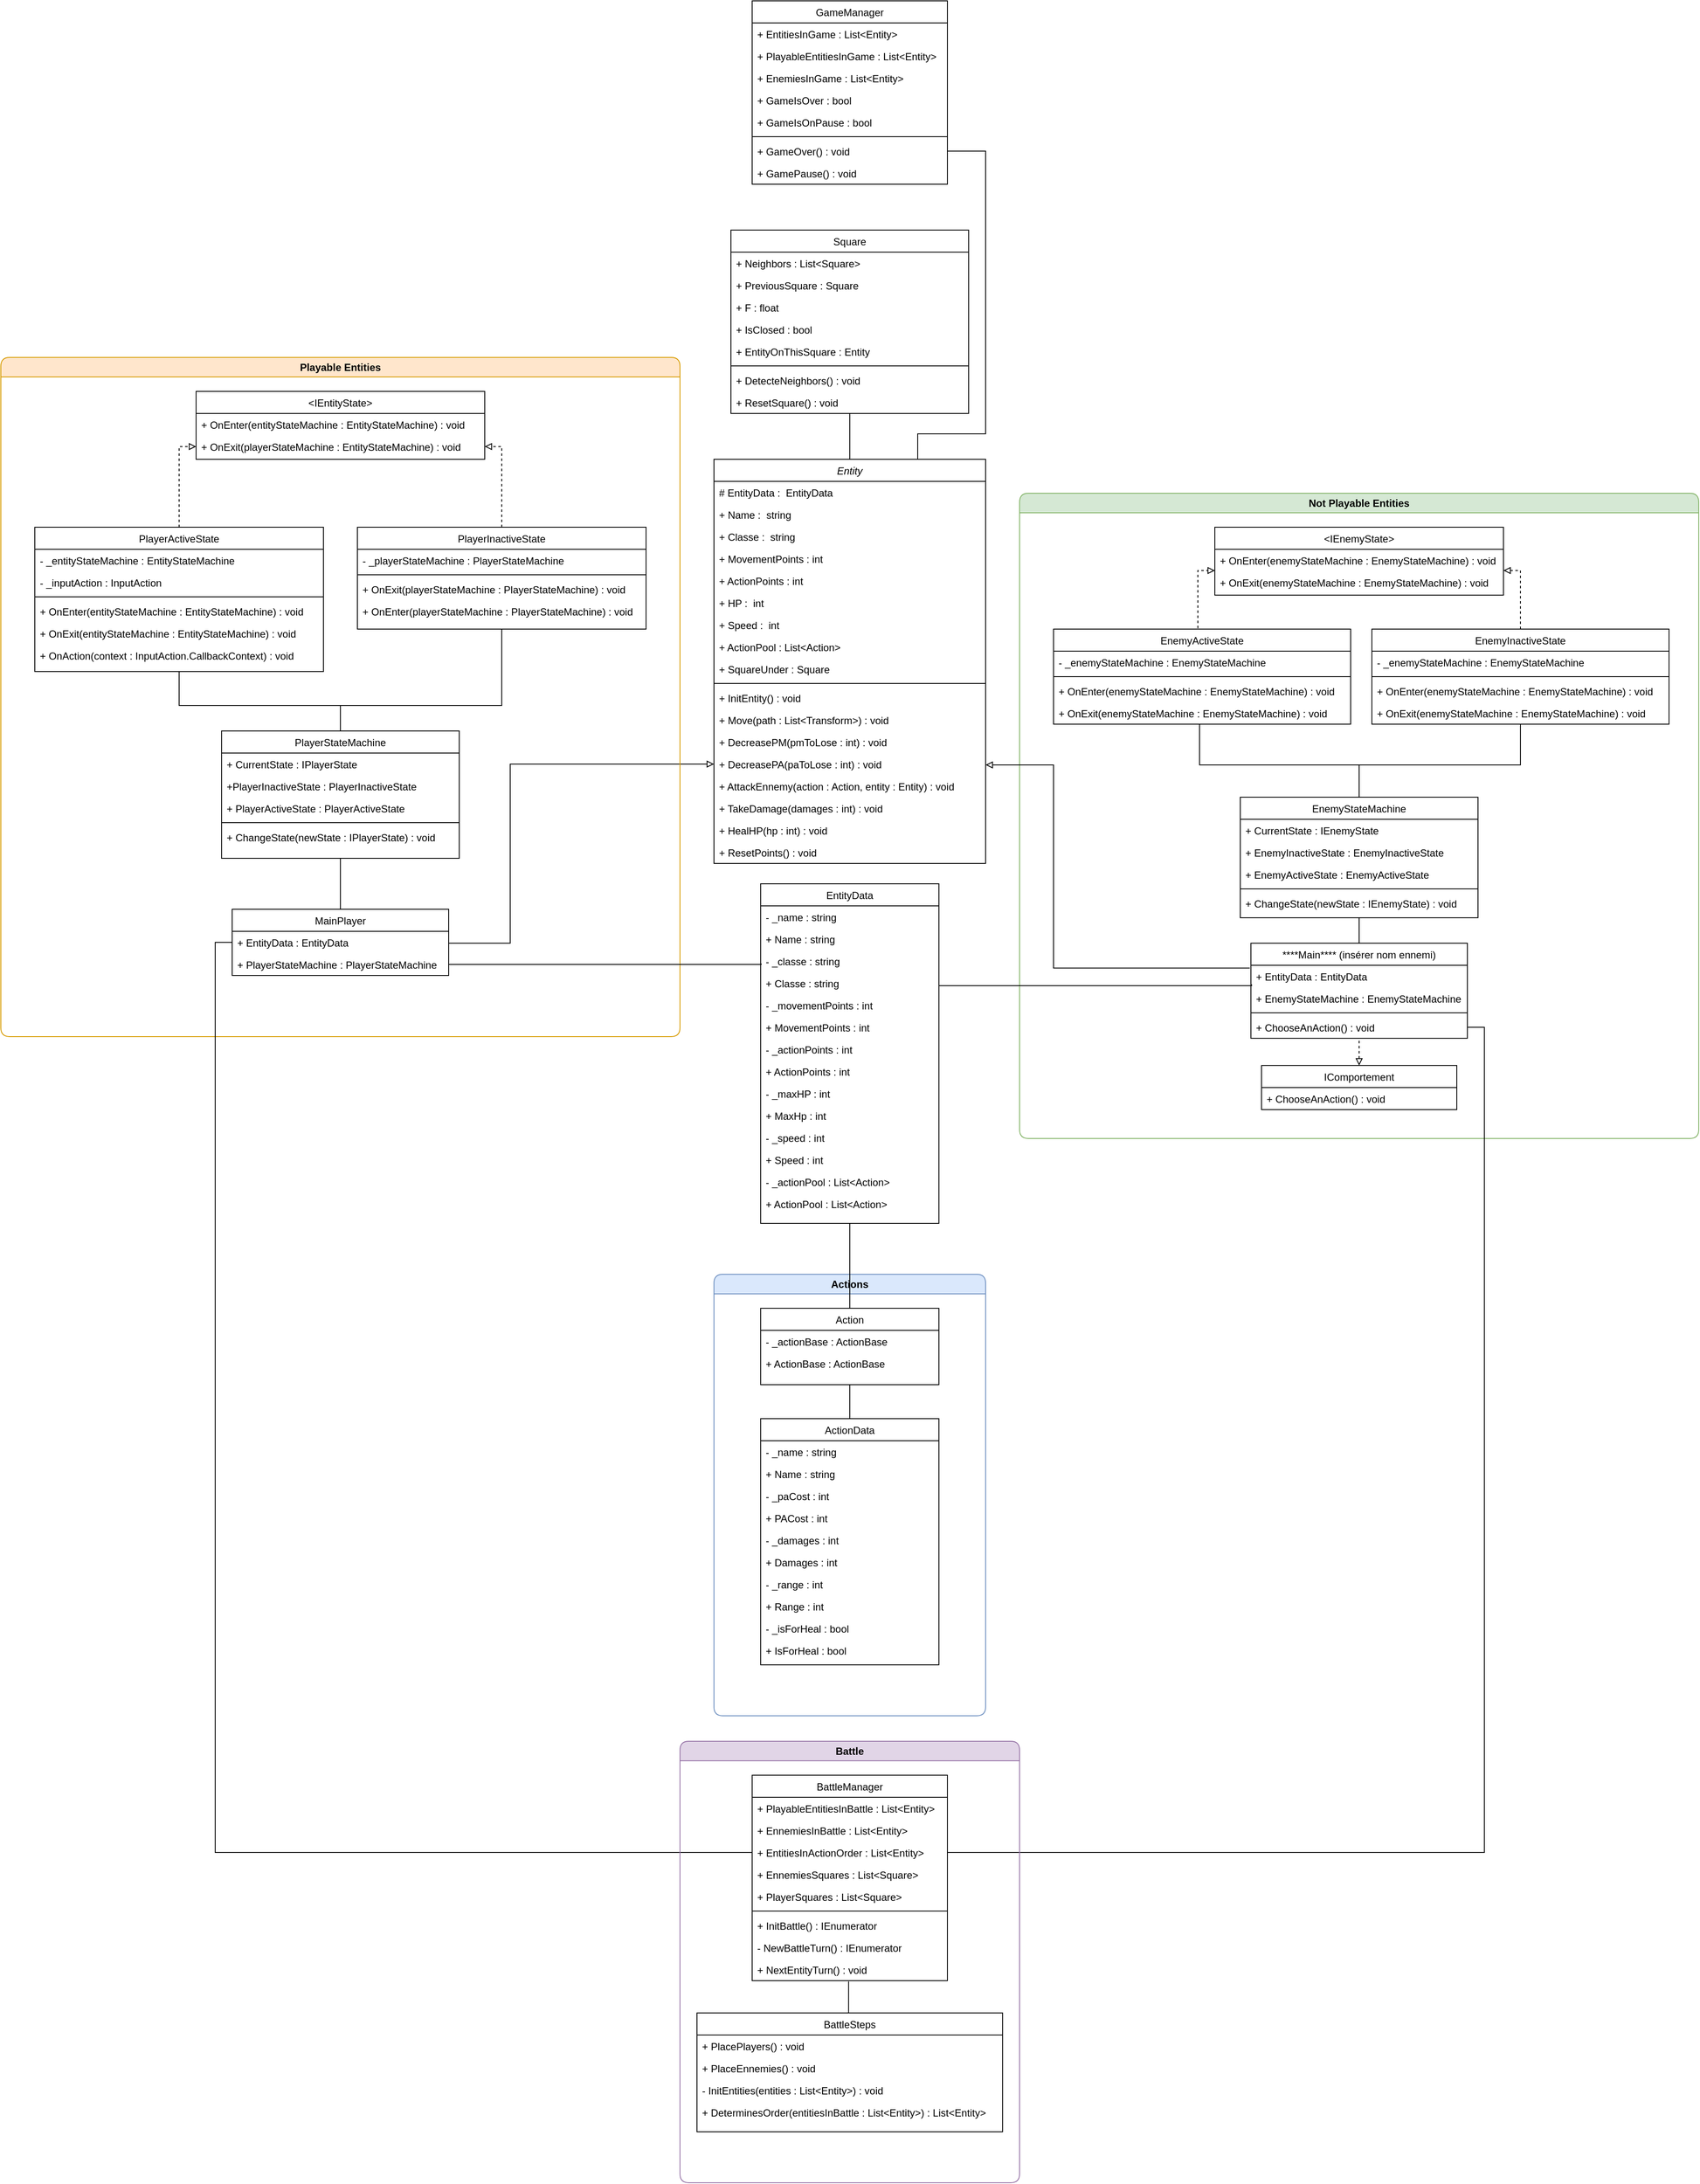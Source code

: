 <mxfile version="23.1.2" type="device">
  <diagram id="C5RBs43oDa-KdzZeNtuy" name="Page-1">
    <mxGraphModel dx="4200" dy="2088" grid="1" gridSize="10" guides="1" tooltips="1" connect="1" arrows="1" fold="1" page="1" pageScale="1" pageWidth="2000" pageHeight="1000" math="0" shadow="0">
      <root>
        <mxCell id="WIyWlLk6GJQsqaUBKTNV-0" />
        <mxCell id="WIyWlLk6GJQsqaUBKTNV-1" parent="WIyWlLk6GJQsqaUBKTNV-0" />
        <mxCell id="ZqRjW3g99Fdt5QfIcLOO-16" style="edgeStyle=orthogonalEdgeStyle;rounded=0;orthogonalLoop=1;jettySize=auto;html=1;exitX=0.75;exitY=0;exitDx=0;exitDy=0;entryX=1;entryY=0.5;entryDx=0;entryDy=0;endArrow=none;endFill=0;" edge="1" parent="WIyWlLk6GJQsqaUBKTNV-1" source="RbxjqVqwLwfZ6pEtyOEy-89" target="VtZZ2VHJc7jR5-T_gqCY-42">
          <mxGeometry relative="1" as="geometry">
            <Array as="points">
              <mxPoint x="1080" y="730" />
              <mxPoint x="1160" y="730" />
              <mxPoint x="1160" y="397" />
            </Array>
          </mxGeometry>
        </mxCell>
        <mxCell id="RbxjqVqwLwfZ6pEtyOEy-89" value="Entity" style="swimlane;fontStyle=2;align=center;verticalAlign=top;childLayout=stackLayout;horizontal=1;startSize=26;horizontalStack=0;resizeParent=1;resizeLast=0;collapsible=1;marginBottom=0;rounded=0;shadow=0;strokeWidth=1;" parent="WIyWlLk6GJQsqaUBKTNV-1" vertex="1">
          <mxGeometry x="840" y="760" width="320" height="476" as="geometry">
            <mxRectangle x="550" y="140" width="160" height="26" as="alternateBounds" />
          </mxGeometry>
        </mxCell>
        <mxCell id="ZqRjW3g99Fdt5QfIcLOO-27" value="# EntityData :  EntityData" style="text;align=left;verticalAlign=top;spacingLeft=4;spacingRight=4;overflow=hidden;rotatable=0;points=[[0,0.5],[1,0.5]];portConstraint=eastwest;rounded=0;shadow=0;html=0;" vertex="1" parent="RbxjqVqwLwfZ6pEtyOEy-89">
          <mxGeometry y="26" width="320" height="26" as="geometry" />
        </mxCell>
        <mxCell id="RbxjqVqwLwfZ6pEtyOEy-90" value="+ Name :  string" style="text;align=left;verticalAlign=top;spacingLeft=4;spacingRight=4;overflow=hidden;rotatable=0;points=[[0,0.5],[1,0.5]];portConstraint=eastwest;rounded=0;shadow=0;html=0;" parent="RbxjqVqwLwfZ6pEtyOEy-89" vertex="1">
          <mxGeometry y="52" width="320" height="26" as="geometry" />
        </mxCell>
        <mxCell id="RbxjqVqwLwfZ6pEtyOEy-91" value="+ Classe :  string" style="text;align=left;verticalAlign=top;spacingLeft=4;spacingRight=4;overflow=hidden;rotatable=0;points=[[0,0.5],[1,0.5]];portConstraint=eastwest;rounded=0;shadow=0;html=0;" parent="RbxjqVqwLwfZ6pEtyOEy-89" vertex="1">
          <mxGeometry y="78" width="320" height="26" as="geometry" />
        </mxCell>
        <mxCell id="RbxjqVqwLwfZ6pEtyOEy-92" value="+ MovementPoints : int" style="text;align=left;verticalAlign=top;spacingLeft=4;spacingRight=4;overflow=hidden;rotatable=0;points=[[0,0.5],[1,0.5]];portConstraint=eastwest;" parent="RbxjqVqwLwfZ6pEtyOEy-89" vertex="1">
          <mxGeometry y="104" width="320" height="26" as="geometry" />
        </mxCell>
        <mxCell id="RbxjqVqwLwfZ6pEtyOEy-93" value="+ ActionPoints : int" style="text;align=left;verticalAlign=top;spacingLeft=4;spacingRight=4;overflow=hidden;rotatable=0;points=[[0,0.5],[1,0.5]];portConstraint=eastwest;rounded=0;shadow=0;html=0;" parent="RbxjqVqwLwfZ6pEtyOEy-89" vertex="1">
          <mxGeometry y="130" width="320" height="26" as="geometry" />
        </mxCell>
        <mxCell id="RbxjqVqwLwfZ6pEtyOEy-94" value="+ HP :  int" style="text;align=left;verticalAlign=top;spacingLeft=4;spacingRight=4;overflow=hidden;rotatable=0;points=[[0,0.5],[1,0.5]];portConstraint=eastwest;rounded=0;shadow=0;html=0;" parent="RbxjqVqwLwfZ6pEtyOEy-89" vertex="1">
          <mxGeometry y="156" width="320" height="26" as="geometry" />
        </mxCell>
        <mxCell id="RbxjqVqwLwfZ6pEtyOEy-95" value="+ Speed :  int" style="text;align=left;verticalAlign=top;spacingLeft=4;spacingRight=4;overflow=hidden;rotatable=0;points=[[0,0.5],[1,0.5]];portConstraint=eastwest;rounded=0;shadow=0;html=0;" parent="RbxjqVqwLwfZ6pEtyOEy-89" vertex="1">
          <mxGeometry y="182" width="320" height="26" as="geometry" />
        </mxCell>
        <mxCell id="RbxjqVqwLwfZ6pEtyOEy-96" value="+ ActionPool : List&lt;Action&gt;" style="text;align=left;verticalAlign=top;spacingLeft=4;spacingRight=4;overflow=hidden;rotatable=0;points=[[0,0.5],[1,0.5]];portConstraint=eastwest;rounded=0;shadow=0;html=0;" parent="RbxjqVqwLwfZ6pEtyOEy-89" vertex="1">
          <mxGeometry y="208" width="320" height="26" as="geometry" />
        </mxCell>
        <mxCell id="VtZZ2VHJc7jR5-T_gqCY-30" value="+ SquareUnder : Square" style="text;align=left;verticalAlign=top;spacingLeft=4;spacingRight=4;overflow=hidden;rotatable=0;points=[[0,0.5],[1,0.5]];portConstraint=eastwest;rounded=0;shadow=0;html=0;" parent="RbxjqVqwLwfZ6pEtyOEy-89" vertex="1">
          <mxGeometry y="234" width="320" height="26" as="geometry" />
        </mxCell>
        <mxCell id="RbxjqVqwLwfZ6pEtyOEy-97" value="" style="line;html=1;strokeWidth=1;align=left;verticalAlign=middle;spacingTop=-1;spacingLeft=3;spacingRight=3;rotatable=0;labelPosition=right;points=[];portConstraint=eastwest;" parent="RbxjqVqwLwfZ6pEtyOEy-89" vertex="1">
          <mxGeometry y="260" width="320" height="8" as="geometry" />
        </mxCell>
        <mxCell id="RbxjqVqwLwfZ6pEtyOEy-98" value="+ InitEntity() : void" style="text;align=left;verticalAlign=top;spacingLeft=4;spacingRight=4;overflow=hidden;rotatable=0;points=[[0,0.5],[1,0.5]];portConstraint=eastwest;" parent="RbxjqVqwLwfZ6pEtyOEy-89" vertex="1">
          <mxGeometry y="268" width="320" height="26" as="geometry" />
        </mxCell>
        <mxCell id="RbxjqVqwLwfZ6pEtyOEy-99" value="+ Move(path : List&lt;Transform&gt;) : void" style="text;align=left;verticalAlign=top;spacingLeft=4;spacingRight=4;overflow=hidden;rotatable=0;points=[[0,0.5],[1,0.5]];portConstraint=eastwest;" parent="RbxjqVqwLwfZ6pEtyOEy-89" vertex="1">
          <mxGeometry y="294" width="320" height="26" as="geometry" />
        </mxCell>
        <mxCell id="RbxjqVqwLwfZ6pEtyOEy-100" value="+ DecreasePM(pmToLose : int) : void" style="text;align=left;verticalAlign=top;spacingLeft=4;spacingRight=4;overflow=hidden;rotatable=0;points=[[0,0.5],[1,0.5]];portConstraint=eastwest;" parent="RbxjqVqwLwfZ6pEtyOEy-89" vertex="1">
          <mxGeometry y="320" width="320" height="26" as="geometry" />
        </mxCell>
        <mxCell id="RbxjqVqwLwfZ6pEtyOEy-101" value="+ DecreasePA(paToLose : int) : void" style="text;align=left;verticalAlign=top;spacingLeft=4;spacingRight=4;overflow=hidden;rotatable=0;points=[[0,0.5],[1,0.5]];portConstraint=eastwest;" parent="RbxjqVqwLwfZ6pEtyOEy-89" vertex="1">
          <mxGeometry y="346" width="320" height="26" as="geometry" />
        </mxCell>
        <mxCell id="RbxjqVqwLwfZ6pEtyOEy-102" value="+ AttackEnnemy(action : Action, entity : Entity) : void" style="text;align=left;verticalAlign=top;spacingLeft=4;spacingRight=4;overflow=hidden;rotatable=0;points=[[0,0.5],[1,0.5]];portConstraint=eastwest;" parent="RbxjqVqwLwfZ6pEtyOEy-89" vertex="1">
          <mxGeometry y="372" width="320" height="26" as="geometry" />
        </mxCell>
        <mxCell id="RbxjqVqwLwfZ6pEtyOEy-103" value="+ TakeDamage(damages : int) : void" style="text;align=left;verticalAlign=top;spacingLeft=4;spacingRight=4;overflow=hidden;rotatable=0;points=[[0,0.5],[1,0.5]];portConstraint=eastwest;" parent="RbxjqVqwLwfZ6pEtyOEy-89" vertex="1">
          <mxGeometry y="398" width="320" height="26" as="geometry" />
        </mxCell>
        <mxCell id="RbxjqVqwLwfZ6pEtyOEy-104" value="+ HealHP(hp : int) : void" style="text;align=left;verticalAlign=top;spacingLeft=4;spacingRight=4;overflow=hidden;rotatable=0;points=[[0,0.5],[1,0.5]];portConstraint=eastwest;" parent="RbxjqVqwLwfZ6pEtyOEy-89" vertex="1">
          <mxGeometry y="424" width="320" height="26" as="geometry" />
        </mxCell>
        <mxCell id="RbxjqVqwLwfZ6pEtyOEy-105" value="+ ResetPoints() : void" style="text;align=left;verticalAlign=top;spacingLeft=4;spacingRight=4;overflow=hidden;rotatable=0;points=[[0,0.5],[1,0.5]];portConstraint=eastwest;" parent="RbxjqVqwLwfZ6pEtyOEy-89" vertex="1">
          <mxGeometry y="450" width="320" height="26" as="geometry" />
        </mxCell>
        <mxCell id="RbxjqVqwLwfZ6pEtyOEy-138" style="edgeStyle=orthogonalEdgeStyle;rounded=0;orthogonalLoop=1;jettySize=auto;html=1;exitX=1;exitY=0.5;exitDx=0;exitDy=0;endArrow=block;endFill=0;startArrow=none;startFill=0;" parent="WIyWlLk6GJQsqaUBKTNV-1" source="RbxjqVqwLwfZ6pEtyOEy-107" edge="1">
          <mxGeometry relative="1" as="geometry">
            <Array as="points">
              <mxPoint x="600" y="1330" />
              <mxPoint x="600" y="1119" />
            </Array>
            <mxPoint x="840" y="1119" as="targetPoint" />
          </mxGeometry>
        </mxCell>
        <mxCell id="RbxjqVqwLwfZ6pEtyOEy-139" value="Playable Entities" style="swimlane;whiteSpace=wrap;html=1;fillColor=#ffe6cc;strokeColor=#d79b00;rounded=1;" parent="WIyWlLk6GJQsqaUBKTNV-1" vertex="1">
          <mxGeometry y="640" width="800" height="800" as="geometry" />
        </mxCell>
        <mxCell id="RbxjqVqwLwfZ6pEtyOEy-106" value="MainPlayer" style="swimlane;fontStyle=0;align=center;verticalAlign=top;childLayout=stackLayout;horizontal=1;startSize=26;horizontalStack=0;resizeParent=1;resizeLast=0;collapsible=1;marginBottom=0;rounded=0;shadow=0;strokeWidth=1;" parent="RbxjqVqwLwfZ6pEtyOEy-139" vertex="1">
          <mxGeometry x="272.5" y="650" width="255" height="78" as="geometry">
            <mxRectangle x="550" y="140" width="160" height="26" as="alternateBounds" />
          </mxGeometry>
        </mxCell>
        <mxCell id="RbxjqVqwLwfZ6pEtyOEy-107" value="+ EntityData : EntityData" style="text;align=left;verticalAlign=top;spacingLeft=4;spacingRight=4;overflow=hidden;rotatable=0;points=[[0,0.5],[1,0.5]];portConstraint=eastwest;" parent="RbxjqVqwLwfZ6pEtyOEy-106" vertex="1">
          <mxGeometry y="26" width="255" height="26" as="geometry" />
        </mxCell>
        <mxCell id="ZqRjW3g99Fdt5QfIcLOO-22" value="+ PlayerStateMachine : PlayerStateMachine" style="text;align=left;verticalAlign=top;spacingLeft=4;spacingRight=4;overflow=hidden;rotatable=0;points=[[0,0.5],[1,0.5]];portConstraint=eastwest;" vertex="1" parent="RbxjqVqwLwfZ6pEtyOEy-106">
          <mxGeometry y="52" width="255" height="26" as="geometry" />
        </mxCell>
        <mxCell id="RbxjqVqwLwfZ6pEtyOEy-110" style="edgeStyle=orthogonalEdgeStyle;rounded=0;orthogonalLoop=1;jettySize=auto;html=1;exitX=0.5;exitY=1;exitDx=0;exitDy=0;entryX=0.5;entryY=0;entryDx=0;entryDy=0;endArrow=none;endFill=0;" parent="RbxjqVqwLwfZ6pEtyOEy-139" source="RbxjqVqwLwfZ6pEtyOEy-111" target="RbxjqVqwLwfZ6pEtyOEy-106" edge="1">
          <mxGeometry relative="1" as="geometry" />
        </mxCell>
        <mxCell id="RbxjqVqwLwfZ6pEtyOEy-111" value="PlayerStateMachine" style="swimlane;fontStyle=0;align=center;verticalAlign=top;childLayout=stackLayout;horizontal=1;startSize=26;horizontalStack=0;resizeParent=1;resizeLast=0;collapsible=1;marginBottom=0;rounded=0;shadow=0;strokeWidth=1;" parent="RbxjqVqwLwfZ6pEtyOEy-139" vertex="1">
          <mxGeometry x="260" y="440" width="280" height="150" as="geometry">
            <mxRectangle x="550" y="140" width="160" height="26" as="alternateBounds" />
          </mxGeometry>
        </mxCell>
        <mxCell id="RbxjqVqwLwfZ6pEtyOEy-112" value="+ CurrentState : IPlayerState&#xa;" style="text;align=left;verticalAlign=top;spacingLeft=4;spacingRight=4;overflow=hidden;rotatable=0;points=[[0,0.5],[1,0.5]];portConstraint=eastwest;" parent="RbxjqVqwLwfZ6pEtyOEy-111" vertex="1">
          <mxGeometry y="26" width="280" height="26" as="geometry" />
        </mxCell>
        <mxCell id="RbxjqVqwLwfZ6pEtyOEy-113" value="+PlayerInactiveState : PlayerInactiveState&#xa;" style="text;align=left;verticalAlign=top;spacingLeft=4;spacingRight=4;overflow=hidden;rotatable=0;points=[[0,0.5],[1,0.5]];portConstraint=eastwest;" parent="RbxjqVqwLwfZ6pEtyOEy-111" vertex="1">
          <mxGeometry y="52" width="280" height="26" as="geometry" />
        </mxCell>
        <mxCell id="RbxjqVqwLwfZ6pEtyOEy-114" value="+ PlayerActiveState : PlayerActiveState&#xa;" style="text;align=left;verticalAlign=top;spacingLeft=4;spacingRight=4;overflow=hidden;rotatable=0;points=[[0,0.5],[1,0.5]];portConstraint=eastwest;" parent="RbxjqVqwLwfZ6pEtyOEy-111" vertex="1">
          <mxGeometry y="78" width="280" height="26" as="geometry" />
        </mxCell>
        <mxCell id="RbxjqVqwLwfZ6pEtyOEy-115" value="" style="line;html=1;strokeWidth=1;align=left;verticalAlign=middle;spacingTop=-1;spacingLeft=3;spacingRight=3;rotatable=0;labelPosition=right;points=[];portConstraint=eastwest;" parent="RbxjqVqwLwfZ6pEtyOEy-111" vertex="1">
          <mxGeometry y="104" width="280" height="8" as="geometry" />
        </mxCell>
        <mxCell id="RbxjqVqwLwfZ6pEtyOEy-116" value="+ ChangeState(newState : IPlayerState) : void&#xa;" style="text;align=left;verticalAlign=top;spacingLeft=4;spacingRight=4;overflow=hidden;rotatable=0;points=[[0,0.5],[1,0.5]];portConstraint=eastwest;" parent="RbxjqVqwLwfZ6pEtyOEy-111" vertex="1">
          <mxGeometry y="112" width="280" height="26" as="geometry" />
        </mxCell>
        <mxCell id="RbxjqVqwLwfZ6pEtyOEy-118" value="&lt;IEntityState&gt;" style="swimlane;fontStyle=0;align=center;verticalAlign=top;childLayout=stackLayout;horizontal=1;startSize=26;horizontalStack=0;resizeParent=1;resizeLast=0;collapsible=1;marginBottom=0;rounded=0;shadow=0;strokeWidth=1;" parent="RbxjqVqwLwfZ6pEtyOEy-139" vertex="1">
          <mxGeometry x="230" y="40" width="340" height="80" as="geometry">
            <mxRectangle x="550" y="140" width="160" height="26" as="alternateBounds" />
          </mxGeometry>
        </mxCell>
        <mxCell id="RbxjqVqwLwfZ6pEtyOEy-119" value="+ OnEnter(entityStateMachine : EntityStateMachine) : void" style="text;align=left;verticalAlign=top;spacingLeft=4;spacingRight=4;overflow=hidden;rotatable=0;points=[[0,0.5],[1,0.5]];portConstraint=eastwest;" parent="RbxjqVqwLwfZ6pEtyOEy-118" vertex="1">
          <mxGeometry y="26" width="340" height="26" as="geometry" />
        </mxCell>
        <mxCell id="RbxjqVqwLwfZ6pEtyOEy-120" value="+ OnExit(playerStateMachine : EntityStateMachine) : void" style="text;align=left;verticalAlign=top;spacingLeft=4;spacingRight=4;overflow=hidden;rotatable=0;points=[[0,0.5],[1,0.5]];portConstraint=eastwest;" parent="RbxjqVqwLwfZ6pEtyOEy-118" vertex="1">
          <mxGeometry y="52" width="340" height="26" as="geometry" />
        </mxCell>
        <mxCell id="RbxjqVqwLwfZ6pEtyOEy-122" style="edgeStyle=orthogonalEdgeStyle;rounded=0;orthogonalLoop=1;jettySize=auto;html=1;exitX=0.5;exitY=0;exitDx=0;exitDy=0;entryX=0;entryY=0.5;entryDx=0;entryDy=0;endArrow=block;endFill=0;dashed=1;" parent="RbxjqVqwLwfZ6pEtyOEy-139" source="RbxjqVqwLwfZ6pEtyOEy-123" target="RbxjqVqwLwfZ6pEtyOEy-120" edge="1">
          <mxGeometry relative="1" as="geometry">
            <mxPoint x="230" y="131.0" as="targetPoint" />
          </mxGeometry>
        </mxCell>
        <mxCell id="RbxjqVqwLwfZ6pEtyOEy-123" value="PlayerActiveState" style="swimlane;fontStyle=0;align=center;verticalAlign=top;childLayout=stackLayout;horizontal=1;startSize=26;horizontalStack=0;resizeParent=1;resizeLast=0;collapsible=1;marginBottom=0;rounded=0;shadow=0;strokeWidth=1;" parent="RbxjqVqwLwfZ6pEtyOEy-139" vertex="1">
          <mxGeometry x="40" y="200" width="340" height="170" as="geometry">
            <mxRectangle x="550" y="140" width="160" height="26" as="alternateBounds" />
          </mxGeometry>
        </mxCell>
        <mxCell id="RbxjqVqwLwfZ6pEtyOEy-124" value="- _entityStateMachine : EntityStateMachine&#xa;" style="text;align=left;verticalAlign=top;spacingLeft=4;spacingRight=4;overflow=hidden;rotatable=0;points=[[0,0.5],[1,0.5]];portConstraint=eastwest;" parent="RbxjqVqwLwfZ6pEtyOEy-123" vertex="1">
          <mxGeometry y="26" width="340" height="26" as="geometry" />
        </mxCell>
        <mxCell id="RbxjqVqwLwfZ6pEtyOEy-125" value="- _inputAction : InputAction&#xa;" style="text;align=left;verticalAlign=top;spacingLeft=4;spacingRight=4;overflow=hidden;rotatable=0;points=[[0,0.5],[1,0.5]];portConstraint=eastwest;" parent="RbxjqVqwLwfZ6pEtyOEy-123" vertex="1">
          <mxGeometry y="52" width="340" height="26" as="geometry" />
        </mxCell>
        <mxCell id="RbxjqVqwLwfZ6pEtyOEy-126" value="" style="line;html=1;strokeWidth=1;align=left;verticalAlign=middle;spacingTop=-1;spacingLeft=3;spacingRight=3;rotatable=0;labelPosition=right;points=[];portConstraint=eastwest;" parent="RbxjqVqwLwfZ6pEtyOEy-123" vertex="1">
          <mxGeometry y="78" width="340" height="8" as="geometry" />
        </mxCell>
        <mxCell id="RbxjqVqwLwfZ6pEtyOEy-127" value="+ OnEnter(entityStateMachine : EntityStateMachine) : void" style="text;align=left;verticalAlign=top;spacingLeft=4;spacingRight=4;overflow=hidden;rotatable=0;points=[[0,0.5],[1,0.5]];portConstraint=eastwest;" parent="RbxjqVqwLwfZ6pEtyOEy-123" vertex="1">
          <mxGeometry y="86" width="340" height="26" as="geometry" />
        </mxCell>
        <mxCell id="RbxjqVqwLwfZ6pEtyOEy-128" value="+ OnExit(entityStateMachine : EntityStateMachine) : void" style="text;align=left;verticalAlign=top;spacingLeft=4;spacingRight=4;overflow=hidden;rotatable=0;points=[[0,0.5],[1,0.5]];portConstraint=eastwest;" parent="RbxjqVqwLwfZ6pEtyOEy-123" vertex="1">
          <mxGeometry y="112" width="340" height="26" as="geometry" />
        </mxCell>
        <mxCell id="RbxjqVqwLwfZ6pEtyOEy-130" value="+ OnAction(context : InputAction.CallbackContext) : void&#xa;" style="text;align=left;verticalAlign=top;spacingLeft=4;spacingRight=4;overflow=hidden;rotatable=0;points=[[0,0.5],[1,0.5]];portConstraint=eastwest;" parent="RbxjqVqwLwfZ6pEtyOEy-123" vertex="1">
          <mxGeometry y="138" width="340" height="26" as="geometry" />
        </mxCell>
        <mxCell id="RbxjqVqwLwfZ6pEtyOEy-108" style="edgeStyle=orthogonalEdgeStyle;rounded=0;orthogonalLoop=1;jettySize=auto;html=1;exitX=0.5;exitY=0;exitDx=0;exitDy=0;entryX=0.5;entryY=1;entryDx=0;entryDy=0;endArrow=none;endFill=0;" parent="RbxjqVqwLwfZ6pEtyOEy-139" source="RbxjqVqwLwfZ6pEtyOEy-111" target="RbxjqVqwLwfZ6pEtyOEy-123" edge="1">
          <mxGeometry relative="1" as="geometry">
            <mxPoint x="200" y="410" as="targetPoint" />
            <Array as="points">
              <mxPoint x="400" y="410" />
              <mxPoint x="210" y="410" />
            </Array>
          </mxGeometry>
        </mxCell>
        <mxCell id="RbxjqVqwLwfZ6pEtyOEy-131" style="edgeStyle=orthogonalEdgeStyle;rounded=0;orthogonalLoop=1;jettySize=auto;html=1;exitX=0.5;exitY=0;exitDx=0;exitDy=0;entryX=1;entryY=0.5;entryDx=0;entryDy=0;endArrow=block;endFill=0;dashed=1;" parent="RbxjqVqwLwfZ6pEtyOEy-139" source="RbxjqVqwLwfZ6pEtyOEy-132" target="RbxjqVqwLwfZ6pEtyOEy-120" edge="1">
          <mxGeometry relative="1" as="geometry">
            <mxPoint x="570" y="131.0" as="targetPoint" />
          </mxGeometry>
        </mxCell>
        <mxCell id="RbxjqVqwLwfZ6pEtyOEy-132" value="PlayerInactiveState" style="swimlane;fontStyle=0;align=center;verticalAlign=top;childLayout=stackLayout;horizontal=1;startSize=26;horizontalStack=0;resizeParent=1;resizeLast=0;collapsible=1;marginBottom=0;rounded=0;shadow=0;strokeWidth=1;" parent="RbxjqVqwLwfZ6pEtyOEy-139" vertex="1">
          <mxGeometry x="420" y="200" width="340" height="120" as="geometry">
            <mxRectangle x="550" y="140" width="160" height="26" as="alternateBounds" />
          </mxGeometry>
        </mxCell>
        <mxCell id="RbxjqVqwLwfZ6pEtyOEy-133" value="- _playerStateMachine : PlayerStateMachine&#xa;" style="text;align=left;verticalAlign=top;spacingLeft=4;spacingRight=4;overflow=hidden;rotatable=0;points=[[0,0.5],[1,0.5]];portConstraint=eastwest;" parent="RbxjqVqwLwfZ6pEtyOEy-132" vertex="1">
          <mxGeometry y="26" width="340" height="26" as="geometry" />
        </mxCell>
        <mxCell id="RbxjqVqwLwfZ6pEtyOEy-134" value="" style="line;html=1;strokeWidth=1;align=left;verticalAlign=middle;spacingTop=-1;spacingLeft=3;spacingRight=3;rotatable=0;labelPosition=right;points=[];portConstraint=eastwest;" parent="RbxjqVqwLwfZ6pEtyOEy-132" vertex="1">
          <mxGeometry y="52" width="340" height="8" as="geometry" />
        </mxCell>
        <mxCell id="RbxjqVqwLwfZ6pEtyOEy-136" value="+ OnExit(playerStateMachine : PlayerStateMachine) : void" style="text;align=left;verticalAlign=top;spacingLeft=4;spacingRight=4;overflow=hidden;rotatable=0;points=[[0,0.5],[1,0.5]];portConstraint=eastwest;" parent="RbxjqVqwLwfZ6pEtyOEy-132" vertex="1">
          <mxGeometry y="60" width="340" height="26" as="geometry" />
        </mxCell>
        <mxCell id="RbxjqVqwLwfZ6pEtyOEy-137" value="+ OnEnter(playerStateMachine : PlayerStateMachine) : void" style="text;align=left;verticalAlign=top;spacingLeft=4;spacingRight=4;overflow=hidden;rotatable=0;points=[[0,0.5],[1,0.5]];portConstraint=eastwest;" parent="RbxjqVqwLwfZ6pEtyOEy-132" vertex="1">
          <mxGeometry y="86" width="340" height="26" as="geometry" />
        </mxCell>
        <mxCell id="RbxjqVqwLwfZ6pEtyOEy-109" style="edgeStyle=orthogonalEdgeStyle;rounded=0;orthogonalLoop=1;jettySize=auto;html=1;exitX=0.5;exitY=0;exitDx=0;exitDy=0;entryX=0.5;entryY=1;entryDx=0;entryDy=0;endArrow=none;endFill=0;" parent="RbxjqVqwLwfZ6pEtyOEy-139" source="RbxjqVqwLwfZ6pEtyOEy-111" target="RbxjqVqwLwfZ6pEtyOEy-132" edge="1">
          <mxGeometry relative="1" as="geometry">
            <Array as="points">
              <mxPoint x="400" y="410" />
              <mxPoint x="590" y="410" />
            </Array>
          </mxGeometry>
        </mxCell>
        <mxCell id="RbxjqVqwLwfZ6pEtyOEy-140" value="Actions" style="swimlane;whiteSpace=wrap;html=1;fillColor=#dae8fc;strokeColor=#6c8ebf;rounded=1;" parent="WIyWlLk6GJQsqaUBKTNV-1" vertex="1">
          <mxGeometry x="840" y="1720" width="320" height="520" as="geometry" />
        </mxCell>
        <mxCell id="RbxjqVqwLwfZ6pEtyOEy-141" value="EntityData" style="swimlane;fontStyle=0;align=center;verticalAlign=top;childLayout=stackLayout;horizontal=1;startSize=26;horizontalStack=0;resizeParent=1;resizeLast=0;collapsible=1;marginBottom=0;rounded=0;shadow=0;strokeWidth=1;" parent="WIyWlLk6GJQsqaUBKTNV-1" vertex="1">
          <mxGeometry x="895" y="1260" width="210" height="400" as="geometry">
            <mxRectangle x="550" y="140" width="160" height="26" as="alternateBounds" />
          </mxGeometry>
        </mxCell>
        <mxCell id="RbxjqVqwLwfZ6pEtyOEy-142" value="- _name : string" style="text;align=left;verticalAlign=top;spacingLeft=4;spacingRight=4;overflow=hidden;rotatable=0;points=[[0,0.5],[1,0.5]];portConstraint=eastwest;" parent="RbxjqVqwLwfZ6pEtyOEy-141" vertex="1">
          <mxGeometry y="26" width="210" height="26" as="geometry" />
        </mxCell>
        <mxCell id="RbxjqVqwLwfZ6pEtyOEy-143" value="+ Name : string" style="text;align=left;verticalAlign=top;spacingLeft=4;spacingRight=4;overflow=hidden;rotatable=0;points=[[0,0.5],[1,0.5]];portConstraint=eastwest;" parent="RbxjqVqwLwfZ6pEtyOEy-141" vertex="1">
          <mxGeometry y="52" width="210" height="26" as="geometry" />
        </mxCell>
        <mxCell id="RbxjqVqwLwfZ6pEtyOEy-144" value="- _classe : string " style="text;align=left;verticalAlign=top;spacingLeft=4;spacingRight=4;overflow=hidden;rotatable=0;points=[[0,0.5],[1,0.5]];portConstraint=eastwest;" parent="RbxjqVqwLwfZ6pEtyOEy-141" vertex="1">
          <mxGeometry y="78" width="210" height="26" as="geometry" />
        </mxCell>
        <mxCell id="RbxjqVqwLwfZ6pEtyOEy-145" value="+ Classe : string" style="text;align=left;verticalAlign=top;spacingLeft=4;spacingRight=4;overflow=hidden;rotatable=0;points=[[0,0.5],[1,0.5]];portConstraint=eastwest;" parent="RbxjqVqwLwfZ6pEtyOEy-141" vertex="1">
          <mxGeometry y="104" width="210" height="26" as="geometry" />
        </mxCell>
        <mxCell id="RbxjqVqwLwfZ6pEtyOEy-146" value="- _movementPoints : int" style="text;align=left;verticalAlign=top;spacingLeft=4;spacingRight=4;overflow=hidden;rotatable=0;points=[[0,0.5],[1,0.5]];portConstraint=eastwest;" parent="RbxjqVqwLwfZ6pEtyOEy-141" vertex="1">
          <mxGeometry y="130" width="210" height="26" as="geometry" />
        </mxCell>
        <mxCell id="RbxjqVqwLwfZ6pEtyOEy-147" value="+ MovementPoints : int" style="text;align=left;verticalAlign=top;spacingLeft=4;spacingRight=4;overflow=hidden;rotatable=0;points=[[0,0.5],[1,0.5]];portConstraint=eastwest;" parent="RbxjqVqwLwfZ6pEtyOEy-141" vertex="1">
          <mxGeometry y="156" width="210" height="26" as="geometry" />
        </mxCell>
        <mxCell id="RbxjqVqwLwfZ6pEtyOEy-148" value="- _actionPoints : int" style="text;align=left;verticalAlign=top;spacingLeft=4;spacingRight=4;overflow=hidden;rotatable=0;points=[[0,0.5],[1,0.5]];portConstraint=eastwest;" parent="RbxjqVqwLwfZ6pEtyOEy-141" vertex="1">
          <mxGeometry y="182" width="210" height="26" as="geometry" />
        </mxCell>
        <mxCell id="RbxjqVqwLwfZ6pEtyOEy-149" value="+ ActionPoints : int" style="text;align=left;verticalAlign=top;spacingLeft=4;spacingRight=4;overflow=hidden;rotatable=0;points=[[0,0.5],[1,0.5]];portConstraint=eastwest;" parent="RbxjqVqwLwfZ6pEtyOEy-141" vertex="1">
          <mxGeometry y="208" width="210" height="26" as="geometry" />
        </mxCell>
        <mxCell id="RbxjqVqwLwfZ6pEtyOEy-150" value="- _maxHP : int" style="text;align=left;verticalAlign=top;spacingLeft=4;spacingRight=4;overflow=hidden;rotatable=0;points=[[0,0.5],[1,0.5]];portConstraint=eastwest;" parent="RbxjqVqwLwfZ6pEtyOEy-141" vertex="1">
          <mxGeometry y="234" width="210" height="26" as="geometry" />
        </mxCell>
        <mxCell id="RbxjqVqwLwfZ6pEtyOEy-151" value="+ MaxHp : int" style="text;align=left;verticalAlign=top;spacingLeft=4;spacingRight=4;overflow=hidden;rotatable=0;points=[[0,0.5],[1,0.5]];portConstraint=eastwest;" parent="RbxjqVqwLwfZ6pEtyOEy-141" vertex="1">
          <mxGeometry y="260" width="210" height="26" as="geometry" />
        </mxCell>
        <mxCell id="RbxjqVqwLwfZ6pEtyOEy-152" value="- _speed : int" style="text;align=left;verticalAlign=top;spacingLeft=4;spacingRight=4;overflow=hidden;rotatable=0;points=[[0,0.5],[1,0.5]];portConstraint=eastwest;" parent="RbxjqVqwLwfZ6pEtyOEy-141" vertex="1">
          <mxGeometry y="286" width="210" height="26" as="geometry" />
        </mxCell>
        <mxCell id="RbxjqVqwLwfZ6pEtyOEy-153" value="+ Speed : int" style="text;align=left;verticalAlign=top;spacingLeft=4;spacingRight=4;overflow=hidden;rotatable=0;points=[[0,0.5],[1,0.5]];portConstraint=eastwest;" parent="RbxjqVqwLwfZ6pEtyOEy-141" vertex="1">
          <mxGeometry y="312" width="210" height="26" as="geometry" />
        </mxCell>
        <mxCell id="RbxjqVqwLwfZ6pEtyOEy-154" value="- _actionPool : List&lt;Action&gt;" style="text;align=left;verticalAlign=top;spacingLeft=4;spacingRight=4;overflow=hidden;rotatable=0;points=[[0,0.5],[1,0.5]];portConstraint=eastwest;" parent="RbxjqVqwLwfZ6pEtyOEy-141" vertex="1">
          <mxGeometry y="338" width="210" height="26" as="geometry" />
        </mxCell>
        <mxCell id="RbxjqVqwLwfZ6pEtyOEy-155" value="+ ActionPool : List&lt;Action&gt;" style="text;align=left;verticalAlign=top;spacingLeft=4;spacingRight=4;overflow=hidden;rotatable=0;points=[[0,0.5],[1,0.5]];portConstraint=eastwest;" parent="RbxjqVqwLwfZ6pEtyOEy-141" vertex="1">
          <mxGeometry y="364" width="210" height="26" as="geometry" />
        </mxCell>
        <mxCell id="RbxjqVqwLwfZ6pEtyOEy-156" style="edgeStyle=orthogonalEdgeStyle;rounded=0;orthogonalLoop=1;jettySize=auto;html=1;exitX=0.5;exitY=0;exitDx=0;exitDy=0;entryX=0.5;entryY=1;entryDx=0;entryDy=0;endArrow=none;endFill=0;" parent="WIyWlLk6GJQsqaUBKTNV-1" source="RbxjqVqwLwfZ6pEtyOEy-157" target="RbxjqVqwLwfZ6pEtyOEy-169" edge="1">
          <mxGeometry relative="1" as="geometry" />
        </mxCell>
        <mxCell id="RbxjqVqwLwfZ6pEtyOEy-157" value="ActionData" style="swimlane;fontStyle=0;align=center;verticalAlign=top;childLayout=stackLayout;horizontal=1;startSize=26;horizontalStack=0;resizeParent=1;resizeLast=0;collapsible=1;marginBottom=0;rounded=0;shadow=0;strokeWidth=1;" parent="WIyWlLk6GJQsqaUBKTNV-1" vertex="1">
          <mxGeometry x="895" y="1890" width="210" height="290" as="geometry">
            <mxRectangle x="550" y="140" width="160" height="26" as="alternateBounds" />
          </mxGeometry>
        </mxCell>
        <mxCell id="RbxjqVqwLwfZ6pEtyOEy-158" value="- _name : string" style="text;align=left;verticalAlign=top;spacingLeft=4;spacingRight=4;overflow=hidden;rotatable=0;points=[[0,0.5],[1,0.5]];portConstraint=eastwest;" parent="RbxjqVqwLwfZ6pEtyOEy-157" vertex="1">
          <mxGeometry y="26" width="210" height="26" as="geometry" />
        </mxCell>
        <mxCell id="RbxjqVqwLwfZ6pEtyOEy-159" value="+ Name : string" style="text;align=left;verticalAlign=top;spacingLeft=4;spacingRight=4;overflow=hidden;rotatable=0;points=[[0,0.5],[1,0.5]];portConstraint=eastwest;" parent="RbxjqVqwLwfZ6pEtyOEy-157" vertex="1">
          <mxGeometry y="52" width="210" height="26" as="geometry" />
        </mxCell>
        <mxCell id="RbxjqVqwLwfZ6pEtyOEy-160" value="- _paCost : int" style="text;align=left;verticalAlign=top;spacingLeft=4;spacingRight=4;overflow=hidden;rotatable=0;points=[[0,0.5],[1,0.5]];portConstraint=eastwest;" parent="RbxjqVqwLwfZ6pEtyOEy-157" vertex="1">
          <mxGeometry y="78" width="210" height="26" as="geometry" />
        </mxCell>
        <mxCell id="RbxjqVqwLwfZ6pEtyOEy-161" value="+ PACost : int" style="text;align=left;verticalAlign=top;spacingLeft=4;spacingRight=4;overflow=hidden;rotatable=0;points=[[0,0.5],[1,0.5]];portConstraint=eastwest;" parent="RbxjqVqwLwfZ6pEtyOEy-157" vertex="1">
          <mxGeometry y="104" width="210" height="26" as="geometry" />
        </mxCell>
        <mxCell id="RbxjqVqwLwfZ6pEtyOEy-162" value="- _damages : int" style="text;align=left;verticalAlign=top;spacingLeft=4;spacingRight=4;overflow=hidden;rotatable=0;points=[[0,0.5],[1,0.5]];portConstraint=eastwest;" parent="RbxjqVqwLwfZ6pEtyOEy-157" vertex="1">
          <mxGeometry y="130" width="210" height="26" as="geometry" />
        </mxCell>
        <mxCell id="RbxjqVqwLwfZ6pEtyOEy-163" value="+ Damages : int" style="text;align=left;verticalAlign=top;spacingLeft=4;spacingRight=4;overflow=hidden;rotatable=0;points=[[0,0.5],[1,0.5]];portConstraint=eastwest;" parent="RbxjqVqwLwfZ6pEtyOEy-157" vertex="1">
          <mxGeometry y="156" width="210" height="26" as="geometry" />
        </mxCell>
        <mxCell id="RbxjqVqwLwfZ6pEtyOEy-164" value="- _range : int" style="text;align=left;verticalAlign=top;spacingLeft=4;spacingRight=4;overflow=hidden;rotatable=0;points=[[0,0.5],[1,0.5]];portConstraint=eastwest;" parent="RbxjqVqwLwfZ6pEtyOEy-157" vertex="1">
          <mxGeometry y="182" width="210" height="26" as="geometry" />
        </mxCell>
        <mxCell id="RbxjqVqwLwfZ6pEtyOEy-165" value="+ Range : int" style="text;align=left;verticalAlign=top;spacingLeft=4;spacingRight=4;overflow=hidden;rotatable=0;points=[[0,0.5],[1,0.5]];portConstraint=eastwest;" parent="RbxjqVqwLwfZ6pEtyOEy-157" vertex="1">
          <mxGeometry y="208" width="210" height="26" as="geometry" />
        </mxCell>
        <mxCell id="RbxjqVqwLwfZ6pEtyOEy-166" value="- _isForHeal : bool" style="text;align=left;verticalAlign=top;spacingLeft=4;spacingRight=4;overflow=hidden;rotatable=0;points=[[0,0.5],[1,0.5]];portConstraint=eastwest;" parent="RbxjqVqwLwfZ6pEtyOEy-157" vertex="1">
          <mxGeometry y="234" width="210" height="26" as="geometry" />
        </mxCell>
        <mxCell id="RbxjqVqwLwfZ6pEtyOEy-167" value="+ IsForHeal : bool" style="text;align=left;verticalAlign=top;spacingLeft=4;spacingRight=4;overflow=hidden;rotatable=0;points=[[0,0.5],[1,0.5]];portConstraint=eastwest;" parent="RbxjqVqwLwfZ6pEtyOEy-157" vertex="1">
          <mxGeometry y="260" width="210" height="26" as="geometry" />
        </mxCell>
        <mxCell id="RbxjqVqwLwfZ6pEtyOEy-168" style="edgeStyle=orthogonalEdgeStyle;rounded=0;orthogonalLoop=1;jettySize=auto;html=1;exitX=0.5;exitY=0;exitDx=0;exitDy=0;entryX=0.5;entryY=1;entryDx=0;entryDy=0;endArrow=none;endFill=0;" parent="WIyWlLk6GJQsqaUBKTNV-1" source="RbxjqVqwLwfZ6pEtyOEy-169" target="RbxjqVqwLwfZ6pEtyOEy-141" edge="1">
          <mxGeometry relative="1" as="geometry" />
        </mxCell>
        <mxCell id="RbxjqVqwLwfZ6pEtyOEy-169" value="Action" style="swimlane;fontStyle=0;align=center;verticalAlign=top;childLayout=stackLayout;horizontal=1;startSize=26;horizontalStack=0;resizeParent=1;resizeLast=0;collapsible=1;marginBottom=0;rounded=0;shadow=0;strokeWidth=1;" parent="WIyWlLk6GJQsqaUBKTNV-1" vertex="1">
          <mxGeometry x="895" y="1760" width="210" height="90" as="geometry">
            <mxRectangle x="550" y="140" width="160" height="26" as="alternateBounds" />
          </mxGeometry>
        </mxCell>
        <mxCell id="RbxjqVqwLwfZ6pEtyOEy-170" value="- _actionBase : ActionBase" style="text;align=left;verticalAlign=top;spacingLeft=4;spacingRight=4;overflow=hidden;rotatable=0;points=[[0,0.5],[1,0.5]];portConstraint=eastwest;" parent="RbxjqVqwLwfZ6pEtyOEy-169" vertex="1">
          <mxGeometry y="26" width="210" height="26" as="geometry" />
        </mxCell>
        <mxCell id="RbxjqVqwLwfZ6pEtyOEy-171" value="+ ActionBase : ActionBase" style="text;align=left;verticalAlign=top;spacingLeft=4;spacingRight=4;overflow=hidden;rotatable=0;points=[[0,0.5],[1,0.5]];portConstraint=eastwest;" parent="RbxjqVqwLwfZ6pEtyOEy-169" vertex="1">
          <mxGeometry y="52" width="210" height="26" as="geometry" />
        </mxCell>
        <mxCell id="RbxjqVqwLwfZ6pEtyOEy-172" value="Not Playable Entities" style="swimlane;whiteSpace=wrap;html=1;fillColor=#d5e8d4;strokeColor=#82b366;rounded=1;startSize=23;" parent="WIyWlLk6GJQsqaUBKTNV-1" vertex="1">
          <mxGeometry x="1200" y="800" width="800" height="760" as="geometry" />
        </mxCell>
        <mxCell id="RbxjqVqwLwfZ6pEtyOEy-219" style="edgeStyle=orthogonalEdgeStyle;rounded=0;orthogonalLoop=1;jettySize=auto;html=1;exitX=0.5;exitY=0;exitDx=0;exitDy=0;entryX=0.5;entryY=1;entryDx=0;entryDy=0;endArrow=none;endFill=0;dashed=1;startArrow=block;startFill=0;" parent="RbxjqVqwLwfZ6pEtyOEy-172" source="RbxjqVqwLwfZ6pEtyOEy-175" target="RbxjqVqwLwfZ6pEtyOEy-180" edge="1">
          <mxGeometry relative="1" as="geometry" />
        </mxCell>
        <mxCell id="RbxjqVqwLwfZ6pEtyOEy-175" value="IComportement" style="swimlane;fontStyle=0;align=center;verticalAlign=top;childLayout=stackLayout;horizontal=1;startSize=26;horizontalStack=0;resizeParent=1;resizeLast=0;collapsible=1;marginBottom=0;rounded=0;shadow=0;strokeWidth=1;" parent="RbxjqVqwLwfZ6pEtyOEy-172" vertex="1">
          <mxGeometry x="285" y="674" width="230" height="52" as="geometry">
            <mxRectangle x="550" y="140" width="160" height="26" as="alternateBounds" />
          </mxGeometry>
        </mxCell>
        <mxCell id="RbxjqVqwLwfZ6pEtyOEy-178" value="+ ChooseAnAction() : void" style="text;align=left;verticalAlign=top;spacingLeft=4;spacingRight=4;overflow=hidden;rotatable=0;points=[[0,0.5],[1,0.5]];portConstraint=eastwest;" parent="RbxjqVqwLwfZ6pEtyOEy-175" vertex="1">
          <mxGeometry y="26" width="230" height="26" as="geometry" />
        </mxCell>
        <mxCell id="RbxjqVqwLwfZ6pEtyOEy-180" value="****Main**** (insérer nom ennemi)" style="swimlane;fontStyle=0;align=center;verticalAlign=top;childLayout=stackLayout;horizontal=1;startSize=26;horizontalStack=0;resizeParent=1;resizeLast=0;collapsible=1;marginBottom=0;rounded=0;shadow=0;strokeWidth=1;" parent="RbxjqVqwLwfZ6pEtyOEy-172" vertex="1">
          <mxGeometry x="272.5" y="530" width="255" height="112" as="geometry">
            <mxRectangle x="550" y="140" width="160" height="26" as="alternateBounds" />
          </mxGeometry>
        </mxCell>
        <mxCell id="RbxjqVqwLwfZ6pEtyOEy-181" value="+ EntityData : EntityData" style="text;align=left;verticalAlign=top;spacingLeft=4;spacingRight=4;overflow=hidden;rotatable=0;points=[[0,0.5],[1,0.5]];portConstraint=eastwest;" parent="RbxjqVqwLwfZ6pEtyOEy-180" vertex="1">
          <mxGeometry y="26" width="255" height="26" as="geometry" />
        </mxCell>
        <mxCell id="ZqRjW3g99Fdt5QfIcLOO-24" value="+ EnemyStateMachine : EnemyStateMachine" style="text;align=left;verticalAlign=top;spacingLeft=4;spacingRight=4;overflow=hidden;rotatable=0;points=[[0,0.5],[1,0.5]];portConstraint=eastwest;" vertex="1" parent="RbxjqVqwLwfZ6pEtyOEy-180">
          <mxGeometry y="52" width="255" height="26" as="geometry" />
        </mxCell>
        <mxCell id="ZqRjW3g99Fdt5QfIcLOO-23" value="" style="line;html=1;strokeWidth=1;align=left;verticalAlign=middle;spacingTop=-1;spacingLeft=3;spacingRight=3;rotatable=0;labelPosition=right;points=[];portConstraint=eastwest;" vertex="1" parent="RbxjqVqwLwfZ6pEtyOEy-180">
          <mxGeometry y="78" width="255" height="8" as="geometry" />
        </mxCell>
        <mxCell id="RbxjqVqwLwfZ6pEtyOEy-222" value="+ ChooseAnAction() : void" style="text;align=left;verticalAlign=top;spacingLeft=4;spacingRight=4;overflow=hidden;rotatable=0;points=[[0,0.5],[1,0.5]];portConstraint=eastwest;" parent="RbxjqVqwLwfZ6pEtyOEy-180" vertex="1">
          <mxGeometry y="86" width="255" height="26" as="geometry" />
        </mxCell>
        <mxCell id="RbxjqVqwLwfZ6pEtyOEy-184" style="edgeStyle=orthogonalEdgeStyle;rounded=0;orthogonalLoop=1;jettySize=auto;html=1;exitX=0.5;exitY=1;exitDx=0;exitDy=0;entryX=0.5;entryY=0;entryDx=0;entryDy=0;endArrow=none;endFill=0;" parent="RbxjqVqwLwfZ6pEtyOEy-172" source="RbxjqVqwLwfZ6pEtyOEy-185" target="RbxjqVqwLwfZ6pEtyOEy-180" edge="1">
          <mxGeometry relative="1" as="geometry" />
        </mxCell>
        <mxCell id="RbxjqVqwLwfZ6pEtyOEy-185" value="EnemyStateMachine" style="swimlane;fontStyle=0;align=center;verticalAlign=top;childLayout=stackLayout;horizontal=1;startSize=26;horizontalStack=0;resizeParent=1;resizeLast=0;collapsible=1;marginBottom=0;rounded=0;shadow=0;strokeWidth=1;" parent="RbxjqVqwLwfZ6pEtyOEy-172" vertex="1">
          <mxGeometry x="260" y="358" width="280" height="142" as="geometry">
            <mxRectangle x="550" y="140" width="160" height="26" as="alternateBounds" />
          </mxGeometry>
        </mxCell>
        <mxCell id="RbxjqVqwLwfZ6pEtyOEy-186" value="+ CurrentState : IEnemyState&#xa;" style="text;align=left;verticalAlign=top;spacingLeft=4;spacingRight=4;overflow=hidden;rotatable=0;points=[[0,0.5],[1,0.5]];portConstraint=eastwest;" parent="RbxjqVqwLwfZ6pEtyOEy-185" vertex="1">
          <mxGeometry y="26" width="280" height="26" as="geometry" />
        </mxCell>
        <mxCell id="RbxjqVqwLwfZ6pEtyOEy-187" value="+ EnemyInactiveState : EnemyInactiveState&#xa;" style="text;align=left;verticalAlign=top;spacingLeft=4;spacingRight=4;overflow=hidden;rotatable=0;points=[[0,0.5],[1,0.5]];portConstraint=eastwest;" parent="RbxjqVqwLwfZ6pEtyOEy-185" vertex="1">
          <mxGeometry y="52" width="280" height="26" as="geometry" />
        </mxCell>
        <mxCell id="RbxjqVqwLwfZ6pEtyOEy-188" value="+ EnemyActiveState : EnemyActiveState&#xa;" style="text;align=left;verticalAlign=top;spacingLeft=4;spacingRight=4;overflow=hidden;rotatable=0;points=[[0,0.5],[1,0.5]];portConstraint=eastwest;" parent="RbxjqVqwLwfZ6pEtyOEy-185" vertex="1">
          <mxGeometry y="78" width="280" height="26" as="geometry" />
        </mxCell>
        <mxCell id="RbxjqVqwLwfZ6pEtyOEy-189" value="" style="line;html=1;strokeWidth=1;align=left;verticalAlign=middle;spacingTop=-1;spacingLeft=3;spacingRight=3;rotatable=0;labelPosition=right;points=[];portConstraint=eastwest;" parent="RbxjqVqwLwfZ6pEtyOEy-185" vertex="1">
          <mxGeometry y="104" width="280" height="8" as="geometry" />
        </mxCell>
        <mxCell id="RbxjqVqwLwfZ6pEtyOEy-190" value="+ ChangeState(newState : IEnemyState) : void&#xa;" style="text;align=left;verticalAlign=top;spacingLeft=4;spacingRight=4;overflow=hidden;rotatable=0;points=[[0,0.5],[1,0.5]];portConstraint=eastwest;" parent="RbxjqVqwLwfZ6pEtyOEy-185" vertex="1">
          <mxGeometry y="112" width="280" height="26" as="geometry" />
        </mxCell>
        <mxCell id="RbxjqVqwLwfZ6pEtyOEy-192" value="&lt;IEnemyState&gt;" style="swimlane;fontStyle=0;align=center;verticalAlign=top;childLayout=stackLayout;horizontal=1;startSize=26;horizontalStack=0;resizeParent=1;resizeLast=0;collapsible=1;marginBottom=0;rounded=0;shadow=0;strokeWidth=1;" parent="RbxjqVqwLwfZ6pEtyOEy-172" vertex="1">
          <mxGeometry x="230" y="40" width="340" height="80" as="geometry">
            <mxRectangle x="550" y="140" width="160" height="26" as="alternateBounds" />
          </mxGeometry>
        </mxCell>
        <mxCell id="RbxjqVqwLwfZ6pEtyOEy-193" value="+ OnEnter(enemyStateMachine : EnemyStateMachine) : void" style="text;align=left;verticalAlign=top;spacingLeft=4;spacingRight=4;overflow=hidden;rotatable=0;points=[[0,0.5],[1,0.5]];portConstraint=eastwest;" parent="RbxjqVqwLwfZ6pEtyOEy-192" vertex="1">
          <mxGeometry y="26" width="340" height="26" as="geometry" />
        </mxCell>
        <mxCell id="RbxjqVqwLwfZ6pEtyOEy-194" value="+ OnExit(enemyStateMachine : EnemyStateMachine) : void" style="text;align=left;verticalAlign=top;spacingLeft=4;spacingRight=4;overflow=hidden;rotatable=0;points=[[0,0.5],[1,0.5]];portConstraint=eastwest;" parent="RbxjqVqwLwfZ6pEtyOEy-192" vertex="1">
          <mxGeometry y="52" width="340" height="26" as="geometry" />
        </mxCell>
        <mxCell id="RbxjqVqwLwfZ6pEtyOEy-196" style="edgeStyle=orthogonalEdgeStyle;rounded=0;orthogonalLoop=1;jettySize=auto;html=1;exitX=0.5;exitY=0;exitDx=0;exitDy=0;entryX=0;entryY=0.5;entryDx=0;entryDy=0;endArrow=block;endFill=0;dashed=1;" parent="RbxjqVqwLwfZ6pEtyOEy-172" source="RbxjqVqwLwfZ6pEtyOEy-197" edge="1">
          <mxGeometry relative="1" as="geometry">
            <mxPoint x="230" y="91" as="targetPoint" />
            <Array as="points">
              <mxPoint x="210" y="91" />
            </Array>
          </mxGeometry>
        </mxCell>
        <mxCell id="RbxjqVqwLwfZ6pEtyOEy-197" value="EnemyActiveState" style="swimlane;fontStyle=0;align=center;verticalAlign=top;childLayout=stackLayout;horizontal=1;startSize=26;horizontalStack=0;resizeParent=1;resizeLast=0;collapsible=1;marginBottom=0;rounded=0;shadow=0;strokeWidth=1;" parent="RbxjqVqwLwfZ6pEtyOEy-172" vertex="1">
          <mxGeometry x="40" y="160" width="350" height="112" as="geometry">
            <mxRectangle x="550" y="140" width="160" height="26" as="alternateBounds" />
          </mxGeometry>
        </mxCell>
        <mxCell id="RbxjqVqwLwfZ6pEtyOEy-198" value="- _enemyStateMachine : EnemyStateMachine" style="text;align=left;verticalAlign=top;spacingLeft=4;spacingRight=4;overflow=hidden;rotatable=0;points=[[0,0.5],[1,0.5]];portConstraint=eastwest;" parent="RbxjqVqwLwfZ6pEtyOEy-197" vertex="1">
          <mxGeometry y="26" width="350" height="26" as="geometry" />
        </mxCell>
        <mxCell id="RbxjqVqwLwfZ6pEtyOEy-200" value="" style="line;html=1;strokeWidth=1;align=left;verticalAlign=middle;spacingTop=-1;spacingLeft=3;spacingRight=3;rotatable=0;labelPosition=right;points=[];portConstraint=eastwest;" parent="RbxjqVqwLwfZ6pEtyOEy-197" vertex="1">
          <mxGeometry y="52" width="350" height="8" as="geometry" />
        </mxCell>
        <mxCell id="RbxjqVqwLwfZ6pEtyOEy-201" value="+ OnEnter(enemyStateMachine : EnemyStateMachine) : void" style="text;align=left;verticalAlign=top;spacingLeft=4;spacingRight=4;overflow=hidden;rotatable=0;points=[[0,0.5],[1,0.5]];portConstraint=eastwest;" parent="RbxjqVqwLwfZ6pEtyOEy-197" vertex="1">
          <mxGeometry y="60" width="350" height="26" as="geometry" />
        </mxCell>
        <mxCell id="RbxjqVqwLwfZ6pEtyOEy-202" value="+ OnExit(enemyStateMachine : EnemyStateMachine) : void" style="text;align=left;verticalAlign=top;spacingLeft=4;spacingRight=4;overflow=hidden;rotatable=0;points=[[0,0.5],[1,0.5]];portConstraint=eastwest;" parent="RbxjqVqwLwfZ6pEtyOEy-197" vertex="1">
          <mxGeometry y="86" width="350" height="26" as="geometry" />
        </mxCell>
        <mxCell id="RbxjqVqwLwfZ6pEtyOEy-182" style="edgeStyle=orthogonalEdgeStyle;rounded=0;orthogonalLoop=1;jettySize=auto;html=1;exitX=0.5;exitY=0;exitDx=0;exitDy=0;entryX=0.49;entryY=1.005;entryDx=0;entryDy=0;entryPerimeter=0;endArrow=none;endFill=0;" parent="RbxjqVqwLwfZ6pEtyOEy-172" source="RbxjqVqwLwfZ6pEtyOEy-185" target="RbxjqVqwLwfZ6pEtyOEy-202" edge="1">
          <mxGeometry relative="1" as="geometry">
            <mxPoint x="200.14" y="323.948" as="targetPoint" />
            <Array as="points">
              <mxPoint x="400" y="320" />
              <mxPoint x="212" y="320" />
              <mxPoint x="212" y="272" />
            </Array>
          </mxGeometry>
        </mxCell>
        <mxCell id="RbxjqVqwLwfZ6pEtyOEy-205" style="edgeStyle=orthogonalEdgeStyle;rounded=0;orthogonalLoop=1;jettySize=auto;html=1;exitX=0.5;exitY=0;exitDx=0;exitDy=0;entryX=1;entryY=0.5;entryDx=0;entryDy=0;endArrow=block;endFill=0;dashed=1;" parent="RbxjqVqwLwfZ6pEtyOEy-172" edge="1">
          <mxGeometry relative="1" as="geometry">
            <mxPoint x="590" y="160" as="sourcePoint" />
            <mxPoint x="570" y="91" as="targetPoint" />
            <Array as="points">
              <mxPoint x="590" y="91" />
            </Array>
          </mxGeometry>
        </mxCell>
        <mxCell id="RbxjqVqwLwfZ6pEtyOEy-183" style="edgeStyle=orthogonalEdgeStyle;rounded=0;orthogonalLoop=1;jettySize=auto;html=1;exitX=0.5;exitY=0;exitDx=0;exitDy=0;entryX=0.5;entryY=1;entryDx=0;entryDy=0;endArrow=none;endFill=0;" parent="RbxjqVqwLwfZ6pEtyOEy-172" source="RbxjqVqwLwfZ6pEtyOEy-185" edge="1">
          <mxGeometry relative="1" as="geometry">
            <Array as="points">
              <mxPoint x="400" y="320" />
              <mxPoint x="590" y="320" />
            </Array>
            <mxPoint x="590" y="272" as="targetPoint" />
          </mxGeometry>
        </mxCell>
        <mxCell id="RbxjqVqwLwfZ6pEtyOEy-212" value="EnemyInactiveState" style="swimlane;fontStyle=0;align=center;verticalAlign=top;childLayout=stackLayout;horizontal=1;startSize=26;horizontalStack=0;resizeParent=1;resizeLast=0;collapsible=1;marginBottom=0;rounded=0;shadow=0;strokeWidth=1;" parent="RbxjqVqwLwfZ6pEtyOEy-172" vertex="1">
          <mxGeometry x="415" y="160" width="350" height="112" as="geometry">
            <mxRectangle x="550" y="140" width="160" height="26" as="alternateBounds" />
          </mxGeometry>
        </mxCell>
        <mxCell id="RbxjqVqwLwfZ6pEtyOEy-213" value="- _enemyStateMachine : EnemyStateMachine" style="text;align=left;verticalAlign=top;spacingLeft=4;spacingRight=4;overflow=hidden;rotatable=0;points=[[0,0.5],[1,0.5]];portConstraint=eastwest;" parent="RbxjqVqwLwfZ6pEtyOEy-212" vertex="1">
          <mxGeometry y="26" width="350" height="26" as="geometry" />
        </mxCell>
        <mxCell id="RbxjqVqwLwfZ6pEtyOEy-214" value="" style="line;html=1;strokeWidth=1;align=left;verticalAlign=middle;spacingTop=-1;spacingLeft=3;spacingRight=3;rotatable=0;labelPosition=right;points=[];portConstraint=eastwest;" parent="RbxjqVqwLwfZ6pEtyOEy-212" vertex="1">
          <mxGeometry y="52" width="350" height="8" as="geometry" />
        </mxCell>
        <mxCell id="RbxjqVqwLwfZ6pEtyOEy-215" value="+ OnEnter(enemyStateMachine : EnemyStateMachine) : void" style="text;align=left;verticalAlign=top;spacingLeft=4;spacingRight=4;overflow=hidden;rotatable=0;points=[[0,0.5],[1,0.5]];portConstraint=eastwest;" parent="RbxjqVqwLwfZ6pEtyOEy-212" vertex="1">
          <mxGeometry y="60" width="350" height="26" as="geometry" />
        </mxCell>
        <mxCell id="RbxjqVqwLwfZ6pEtyOEy-216" value="+ OnExit(enemyStateMachine : EnemyStateMachine) : void" style="text;align=left;verticalAlign=top;spacingLeft=4;spacingRight=4;overflow=hidden;rotatable=0;points=[[0,0.5],[1,0.5]];portConstraint=eastwest;" parent="RbxjqVqwLwfZ6pEtyOEy-212" vertex="1">
          <mxGeometry y="86" width="350" height="26" as="geometry" />
        </mxCell>
        <mxCell id="RbxjqVqwLwfZ6pEtyOEy-220" style="edgeStyle=orthogonalEdgeStyle;rounded=0;orthogonalLoop=1;jettySize=auto;html=1;endArrow=none;endFill=0;startArrow=block;startFill=0;entryX=-0.005;entryY=0.127;entryDx=0;entryDy=0;entryPerimeter=0;" parent="WIyWlLk6GJQsqaUBKTNV-1" target="RbxjqVqwLwfZ6pEtyOEy-181" edge="1">
          <mxGeometry relative="1" as="geometry">
            <mxPoint x="1470" y="520" as="targetPoint" />
            <Array as="points">
              <mxPoint x="1160" y="1120" />
              <mxPoint x="1240" y="1120" />
              <mxPoint x="1240" y="1359" />
            </Array>
            <mxPoint x="1160" y="1120" as="sourcePoint" />
          </mxGeometry>
        </mxCell>
        <mxCell id="RbxjqVqwLwfZ6pEtyOEy-221" style="edgeStyle=orthogonalEdgeStyle;rounded=0;orthogonalLoop=1;jettySize=auto;html=1;exitX=1;exitY=0.5;exitDx=0;exitDy=0;endArrow=none;endFill=0;entryX=0.003;entryY=0.861;entryDx=0;entryDy=0;entryPerimeter=0;" parent="WIyWlLk6GJQsqaUBKTNV-1" source="RbxjqVqwLwfZ6pEtyOEy-146" target="RbxjqVqwLwfZ6pEtyOEy-181" edge="1">
          <mxGeometry relative="1" as="geometry">
            <mxPoint x="1450" y="580" as="targetPoint" />
            <Array as="points">
              <mxPoint x="1105" y="1380" />
              <mxPoint x="1473" y="1380" />
            </Array>
          </mxGeometry>
        </mxCell>
        <mxCell id="VtZZ2VHJc7jR5-T_gqCY-14" value="Square" style="swimlane;fontStyle=0;align=center;verticalAlign=top;childLayout=stackLayout;horizontal=1;startSize=26;horizontalStack=0;resizeParent=1;resizeLast=0;collapsible=1;marginBottom=0;rounded=0;shadow=0;strokeWidth=1;" parent="WIyWlLk6GJQsqaUBKTNV-1" vertex="1">
          <mxGeometry x="860" y="490" width="280" height="216" as="geometry">
            <mxRectangle x="550" y="140" width="160" height="26" as="alternateBounds" />
          </mxGeometry>
        </mxCell>
        <mxCell id="VtZZ2VHJc7jR5-T_gqCY-15" value="+ Neighbors : List&lt;Square&gt;" style="text;align=left;verticalAlign=top;spacingLeft=4;spacingRight=4;overflow=hidden;rotatable=0;points=[[0,0.5],[1,0.5]];portConstraint=eastwest;" parent="VtZZ2VHJc7jR5-T_gqCY-14" vertex="1">
          <mxGeometry y="26" width="280" height="26" as="geometry" />
        </mxCell>
        <mxCell id="VtZZ2VHJc7jR5-T_gqCY-16" value="+ PreviousSquare : Square&#xa;" style="text;align=left;verticalAlign=top;spacingLeft=4;spacingRight=4;overflow=hidden;rotatable=0;points=[[0,0.5],[1,0.5]];portConstraint=eastwest;" parent="VtZZ2VHJc7jR5-T_gqCY-14" vertex="1">
          <mxGeometry y="52" width="280" height="26" as="geometry" />
        </mxCell>
        <mxCell id="VtZZ2VHJc7jR5-T_gqCY-17" value="+ F : float" style="text;align=left;verticalAlign=top;spacingLeft=4;spacingRight=4;overflow=hidden;rotatable=0;points=[[0,0.5],[1,0.5]];portConstraint=eastwest;" parent="VtZZ2VHJc7jR5-T_gqCY-14" vertex="1">
          <mxGeometry y="78" width="280" height="26" as="geometry" />
        </mxCell>
        <mxCell id="VtZZ2VHJc7jR5-T_gqCY-20" value="+ IsClosed : bool" style="text;align=left;verticalAlign=top;spacingLeft=4;spacingRight=4;overflow=hidden;rotatable=0;points=[[0,0.5],[1,0.5]];portConstraint=eastwest;" parent="VtZZ2VHJc7jR5-T_gqCY-14" vertex="1">
          <mxGeometry y="104" width="280" height="26" as="geometry" />
        </mxCell>
        <mxCell id="VtZZ2VHJc7jR5-T_gqCY-46" value="+ EntityOnThisSquare : Entity" style="text;align=left;verticalAlign=top;spacingLeft=4;spacingRight=4;overflow=hidden;rotatable=0;points=[[0,0.5],[1,0.5]];portConstraint=eastwest;" parent="VtZZ2VHJc7jR5-T_gqCY-14" vertex="1">
          <mxGeometry y="130" width="280" height="26" as="geometry" />
        </mxCell>
        <mxCell id="VtZZ2VHJc7jR5-T_gqCY-18" value="" style="line;html=1;strokeWidth=1;align=left;verticalAlign=middle;spacingTop=-1;spacingLeft=3;spacingRight=3;rotatable=0;labelPosition=right;points=[];portConstraint=eastwest;" parent="VtZZ2VHJc7jR5-T_gqCY-14" vertex="1">
          <mxGeometry y="156" width="280" height="8" as="geometry" />
        </mxCell>
        <mxCell id="VtZZ2VHJc7jR5-T_gqCY-19" value="+ DetecteNeighbors() : void&#xa;" style="text;align=left;verticalAlign=top;spacingLeft=4;spacingRight=4;overflow=hidden;rotatable=0;points=[[0,0.5],[1,0.5]];portConstraint=eastwest;" parent="VtZZ2VHJc7jR5-T_gqCY-14" vertex="1">
          <mxGeometry y="164" width="280" height="26" as="geometry" />
        </mxCell>
        <mxCell id="VtZZ2VHJc7jR5-T_gqCY-21" value="+ ResetSquare() : void&#xa;" style="text;align=left;verticalAlign=top;spacingLeft=4;spacingRight=4;overflow=hidden;rotatable=0;points=[[0,0.5],[1,0.5]];portConstraint=eastwest;" parent="VtZZ2VHJc7jR5-T_gqCY-14" vertex="1">
          <mxGeometry y="190" width="280" height="26" as="geometry" />
        </mxCell>
        <mxCell id="VtZZ2VHJc7jR5-T_gqCY-31" style="edgeStyle=orthogonalEdgeStyle;rounded=0;orthogonalLoop=1;jettySize=auto;html=1;exitX=0.5;exitY=0;exitDx=0;exitDy=0;entryX=0.5;entryY=1.003;entryDx=0;entryDy=0;entryPerimeter=0;endArrow=none;endFill=0;" parent="WIyWlLk6GJQsqaUBKTNV-1" source="RbxjqVqwLwfZ6pEtyOEy-89" target="VtZZ2VHJc7jR5-T_gqCY-21" edge="1">
          <mxGeometry relative="1" as="geometry">
            <Array as="points" />
          </mxGeometry>
        </mxCell>
        <mxCell id="VtZZ2VHJc7jR5-T_gqCY-38" value="GameManager" style="swimlane;fontStyle=0;align=center;verticalAlign=top;childLayout=stackLayout;horizontal=1;startSize=26;horizontalStack=0;resizeParent=1;resizeLast=0;collapsible=1;marginBottom=0;rounded=0;shadow=0;strokeWidth=1;" parent="WIyWlLk6GJQsqaUBKTNV-1" vertex="1">
          <mxGeometry x="885" y="220" width="230" height="216" as="geometry">
            <mxRectangle x="550" y="140" width="160" height="26" as="alternateBounds" />
          </mxGeometry>
        </mxCell>
        <mxCell id="ZqRjW3g99Fdt5QfIcLOO-4" value="+ EntitiesInGame : List&lt;Entity&gt;" style="text;align=left;verticalAlign=top;spacingLeft=4;spacingRight=4;overflow=hidden;rotatable=0;points=[[0,0.5],[1,0.5]];portConstraint=eastwest;" vertex="1" parent="VtZZ2VHJc7jR5-T_gqCY-38">
          <mxGeometry y="26" width="230" height="26" as="geometry" />
        </mxCell>
        <mxCell id="ZqRjW3g99Fdt5QfIcLOO-8" value="+ PlayableEntitiesInGame : List&lt;Entity&gt;" style="text;align=left;verticalAlign=top;spacingLeft=4;spacingRight=4;overflow=hidden;rotatable=0;points=[[0,0.5],[1,0.5]];portConstraint=eastwest;" vertex="1" parent="VtZZ2VHJc7jR5-T_gqCY-38">
          <mxGeometry y="52" width="230" height="26" as="geometry" />
        </mxCell>
        <mxCell id="ZqRjW3g99Fdt5QfIcLOO-5" value="+ EnemiesInGame : List&lt;Entity&gt;" style="text;align=left;verticalAlign=top;spacingLeft=4;spacingRight=4;overflow=hidden;rotatable=0;points=[[0,0.5],[1,0.5]];portConstraint=eastwest;" vertex="1" parent="VtZZ2VHJc7jR5-T_gqCY-38">
          <mxGeometry y="78" width="230" height="26" as="geometry" />
        </mxCell>
        <mxCell id="VtZZ2VHJc7jR5-T_gqCY-39" value="+ GameIsOver : bool" style="text;align=left;verticalAlign=top;spacingLeft=4;spacingRight=4;overflow=hidden;rotatable=0;points=[[0,0.5],[1,0.5]];portConstraint=eastwest;" parent="VtZZ2VHJc7jR5-T_gqCY-38" vertex="1">
          <mxGeometry y="104" width="230" height="26" as="geometry" />
        </mxCell>
        <mxCell id="VtZZ2VHJc7jR5-T_gqCY-40" value="+ GameIsOnPause : bool" style="text;align=left;verticalAlign=top;spacingLeft=4;spacingRight=4;overflow=hidden;rotatable=0;points=[[0,0.5],[1,0.5]];portConstraint=eastwest;" parent="VtZZ2VHJc7jR5-T_gqCY-38" vertex="1">
          <mxGeometry y="130" width="230" height="26" as="geometry" />
        </mxCell>
        <mxCell id="VtZZ2VHJc7jR5-T_gqCY-41" value="" style="line;html=1;strokeWidth=1;align=left;verticalAlign=middle;spacingTop=-1;spacingLeft=3;spacingRight=3;rotatable=0;labelPosition=right;points=[];portConstraint=eastwest;" parent="VtZZ2VHJc7jR5-T_gqCY-38" vertex="1">
          <mxGeometry y="156" width="230" height="8" as="geometry" />
        </mxCell>
        <mxCell id="VtZZ2VHJc7jR5-T_gqCY-42" value="+ GameOver() : void" style="text;align=left;verticalAlign=top;spacingLeft=4;spacingRight=4;overflow=hidden;rotatable=0;points=[[0,0.5],[1,0.5]];portConstraint=eastwest;" parent="VtZZ2VHJc7jR5-T_gqCY-38" vertex="1">
          <mxGeometry y="164" width="230" height="26" as="geometry" />
        </mxCell>
        <mxCell id="VtZZ2VHJc7jR5-T_gqCY-44" value="+ GamePause() : void" style="text;align=left;verticalAlign=top;spacingLeft=4;spacingRight=4;overflow=hidden;rotatable=0;points=[[0,0.5],[1,0.5]];portConstraint=eastwest;" parent="VtZZ2VHJc7jR5-T_gqCY-38" vertex="1">
          <mxGeometry y="190" width="230" height="26" as="geometry" />
        </mxCell>
        <mxCell id="ZqRjW3g99Fdt5QfIcLOO-18" style="edgeStyle=orthogonalEdgeStyle;rounded=0;orthogonalLoop=1;jettySize=auto;html=1;exitX=0;exitY=0.5;exitDx=0;exitDy=0;entryX=0;entryY=0.5;entryDx=0;entryDy=0;endArrow=none;endFill=0;" edge="1" parent="WIyWlLk6GJQsqaUBKTNV-1" source="ZqRjW3g99Fdt5QfIcLOO-12" target="RbxjqVqwLwfZ6pEtyOEy-107">
          <mxGeometry relative="1" as="geometry">
            <mxPoint x="780" y="1550" as="targetPoint" />
          </mxGeometry>
        </mxCell>
        <mxCell id="ZqRjW3g99Fdt5QfIcLOO-19" style="edgeStyle=orthogonalEdgeStyle;rounded=0;orthogonalLoop=1;jettySize=auto;html=1;exitX=1;exitY=0.5;exitDx=0;exitDy=0;entryX=1;entryY=0.5;entryDx=0;entryDy=0;endArrow=none;endFill=0;" edge="1" parent="WIyWlLk6GJQsqaUBKTNV-1" source="ZqRjW3g99Fdt5QfIcLOO-12" target="RbxjqVqwLwfZ6pEtyOEy-222">
          <mxGeometry relative="1" as="geometry" />
        </mxCell>
        <mxCell id="ZqRjW3g99Fdt5QfIcLOO-21" value="Battle" style="swimlane;whiteSpace=wrap;html=1;fillColor=#e1d5e7;strokeColor=#9673a6;rounded=1;" vertex="1" parent="WIyWlLk6GJQsqaUBKTNV-1">
          <mxGeometry x="800" y="2270" width="400" height="520" as="geometry" />
        </mxCell>
        <mxCell id="VtZZ2VHJc7jR5-T_gqCY-33" value="BattleManager" style="swimlane;fontStyle=0;align=center;verticalAlign=top;childLayout=stackLayout;horizontal=1;startSize=26;horizontalStack=0;resizeParent=1;resizeLast=0;collapsible=1;marginBottom=0;rounded=0;shadow=0;strokeWidth=1;" parent="ZqRjW3g99Fdt5QfIcLOO-21" vertex="1">
          <mxGeometry x="85" y="40" width="230" height="242" as="geometry">
            <mxRectangle x="550" y="140" width="160" height="26" as="alternateBounds" />
          </mxGeometry>
        </mxCell>
        <mxCell id="ZqRjW3g99Fdt5QfIcLOO-6" value="+ PlayableEntitiesInBattle : List&lt;Entity&gt;" style="text;align=left;verticalAlign=top;spacingLeft=4;spacingRight=4;overflow=hidden;rotatable=0;points=[[0,0.5],[1,0.5]];portConstraint=eastwest;" vertex="1" parent="VtZZ2VHJc7jR5-T_gqCY-33">
          <mxGeometry y="26" width="230" height="26" as="geometry" />
        </mxCell>
        <mxCell id="ZqRjW3g99Fdt5QfIcLOO-7" value="+ EnnemiesInBattle : List&lt;Entity&gt;" style="text;align=left;verticalAlign=top;spacingLeft=4;spacingRight=4;overflow=hidden;rotatable=0;points=[[0,0.5],[1,0.5]];portConstraint=eastwest;" vertex="1" parent="VtZZ2VHJc7jR5-T_gqCY-33">
          <mxGeometry y="52" width="230" height="26" as="geometry" />
        </mxCell>
        <mxCell id="ZqRjW3g99Fdt5QfIcLOO-12" value="+ EntitiesInActionOrder : List&lt;Entity&gt;" style="text;align=left;verticalAlign=top;spacingLeft=4;spacingRight=4;overflow=hidden;rotatable=0;points=[[0,0.5],[1,0.5]];portConstraint=eastwest;" vertex="1" parent="VtZZ2VHJc7jR5-T_gqCY-33">
          <mxGeometry y="78" width="230" height="26" as="geometry" />
        </mxCell>
        <mxCell id="VtZZ2VHJc7jR5-T_gqCY-34" value="+ EnnemiesSquares : List&lt;Square&gt;" style="text;align=left;verticalAlign=top;spacingLeft=4;spacingRight=4;overflow=hidden;rotatable=0;points=[[0,0.5],[1,0.5]];portConstraint=eastwest;" parent="VtZZ2VHJc7jR5-T_gqCY-33" vertex="1">
          <mxGeometry y="104" width="230" height="26" as="geometry" />
        </mxCell>
        <mxCell id="VtZZ2VHJc7jR5-T_gqCY-35" value="+ PlayerSquares : List&lt;Square&gt;" style="text;align=left;verticalAlign=top;spacingLeft=4;spacingRight=4;overflow=hidden;rotatable=0;points=[[0,0.5],[1,0.5]];portConstraint=eastwest;" parent="VtZZ2VHJc7jR5-T_gqCY-33" vertex="1">
          <mxGeometry y="130" width="230" height="26" as="geometry" />
        </mxCell>
        <mxCell id="VtZZ2VHJc7jR5-T_gqCY-36" value="" style="line;html=1;strokeWidth=1;align=left;verticalAlign=middle;spacingTop=-1;spacingLeft=3;spacingRight=3;rotatable=0;labelPosition=right;points=[];portConstraint=eastwest;" parent="VtZZ2VHJc7jR5-T_gqCY-33" vertex="1">
          <mxGeometry y="156" width="230" height="8" as="geometry" />
        </mxCell>
        <mxCell id="VtZZ2VHJc7jR5-T_gqCY-37" value="+ InitBattle() : IEnumerator" style="text;align=left;verticalAlign=top;spacingLeft=4;spacingRight=4;overflow=hidden;rotatable=0;points=[[0,0.5],[1,0.5]];portConstraint=eastwest;" parent="VtZZ2VHJc7jR5-T_gqCY-33" vertex="1">
          <mxGeometry y="164" width="230" height="26" as="geometry" />
        </mxCell>
        <mxCell id="VtZZ2VHJc7jR5-T_gqCY-45" value="- NewBattleTurn() : IEnumerator" style="text;align=left;verticalAlign=top;spacingLeft=4;spacingRight=4;overflow=hidden;rotatable=0;points=[[0,0.5],[1,0.5]];portConstraint=eastwest;" parent="VtZZ2VHJc7jR5-T_gqCY-33" vertex="1">
          <mxGeometry y="190" width="230" height="26" as="geometry" />
        </mxCell>
        <mxCell id="ZqRjW3g99Fdt5QfIcLOO-14" value="+ NextEntityTurn() : void" style="text;align=left;verticalAlign=top;spacingLeft=4;spacingRight=4;overflow=hidden;rotatable=0;points=[[0,0.5],[1,0.5]];portConstraint=eastwest;" vertex="1" parent="VtZZ2VHJc7jR5-T_gqCY-33">
          <mxGeometry y="216" width="230" height="26" as="geometry" />
        </mxCell>
        <mxCell id="VtZZ2VHJc7jR5-T_gqCY-47" value="BattleSteps" style="swimlane;fontStyle=0;align=center;verticalAlign=top;childLayout=stackLayout;horizontal=1;startSize=26;horizontalStack=0;resizeParent=1;resizeLast=0;collapsible=1;marginBottom=0;rounded=0;shadow=0;strokeWidth=1;" parent="ZqRjW3g99Fdt5QfIcLOO-21" vertex="1">
          <mxGeometry x="20" y="320" width="360" height="140" as="geometry">
            <mxRectangle x="550" y="140" width="160" height="26" as="alternateBounds" />
          </mxGeometry>
        </mxCell>
        <mxCell id="VtZZ2VHJc7jR5-T_gqCY-52" value="+ PlacePlayers() : void" style="text;align=left;verticalAlign=top;spacingLeft=4;spacingRight=4;overflow=hidden;rotatable=0;points=[[0,0.5],[1,0.5]];portConstraint=eastwest;" parent="VtZZ2VHJc7jR5-T_gqCY-47" vertex="1">
          <mxGeometry y="26" width="360" height="26" as="geometry" />
        </mxCell>
        <mxCell id="ZqRjW3g99Fdt5QfIcLOO-9" value="+ PlaceEnnemies() : void" style="text;align=left;verticalAlign=top;spacingLeft=4;spacingRight=4;overflow=hidden;rotatable=0;points=[[0,0.5],[1,0.5]];portConstraint=eastwest;" vertex="1" parent="VtZZ2VHJc7jR5-T_gqCY-47">
          <mxGeometry y="52" width="360" height="26" as="geometry" />
        </mxCell>
        <mxCell id="ZqRjW3g99Fdt5QfIcLOO-3" value="- InitEntities(entities : List&lt;Entity&gt;) : void" style="text;align=left;verticalAlign=top;spacingLeft=4;spacingRight=4;overflow=hidden;rotatable=0;points=[[0,0.5],[1,0.5]];portConstraint=eastwest;" vertex="1" parent="VtZZ2VHJc7jR5-T_gqCY-47">
          <mxGeometry y="78" width="360" height="26" as="geometry" />
        </mxCell>
        <mxCell id="ZqRjW3g99Fdt5QfIcLOO-11" value="+ DeterminesOrder(entitiesInBattle : List&lt;Entity&gt;) : List&lt;Entity&gt;" style="text;align=left;verticalAlign=top;spacingLeft=4;spacingRight=4;overflow=hidden;rotatable=0;points=[[0,0.5],[1,0.5]];portConstraint=eastwest;" vertex="1" parent="VtZZ2VHJc7jR5-T_gqCY-47">
          <mxGeometry y="104" width="360" height="26" as="geometry" />
        </mxCell>
        <mxCell id="ZqRjW3g99Fdt5QfIcLOO-20" style="edgeStyle=orthogonalEdgeStyle;rounded=0;orthogonalLoop=1;jettySize=auto;html=1;exitX=0.5;exitY=0;exitDx=0;exitDy=0;entryX=0.494;entryY=1.036;entryDx=0;entryDy=0;entryPerimeter=0;endArrow=none;endFill=0;" edge="1" parent="ZqRjW3g99Fdt5QfIcLOO-21" source="VtZZ2VHJc7jR5-T_gqCY-47" target="ZqRjW3g99Fdt5QfIcLOO-14">
          <mxGeometry relative="1" as="geometry" />
        </mxCell>
        <mxCell id="ZqRjW3g99Fdt5QfIcLOO-25" style="edgeStyle=orthogonalEdgeStyle;rounded=0;orthogonalLoop=1;jettySize=auto;html=1;exitX=1;exitY=0.5;exitDx=0;exitDy=0;entryX=0.003;entryY=0.615;entryDx=0;entryDy=0;endArrow=none;endFill=0;entryPerimeter=0;" edge="1" parent="WIyWlLk6GJQsqaUBKTNV-1" source="ZqRjW3g99Fdt5QfIcLOO-22" target="RbxjqVqwLwfZ6pEtyOEy-144">
          <mxGeometry relative="1" as="geometry">
            <Array as="points">
              <mxPoint x="896" y="1355" />
            </Array>
          </mxGeometry>
        </mxCell>
      </root>
    </mxGraphModel>
  </diagram>
</mxfile>
